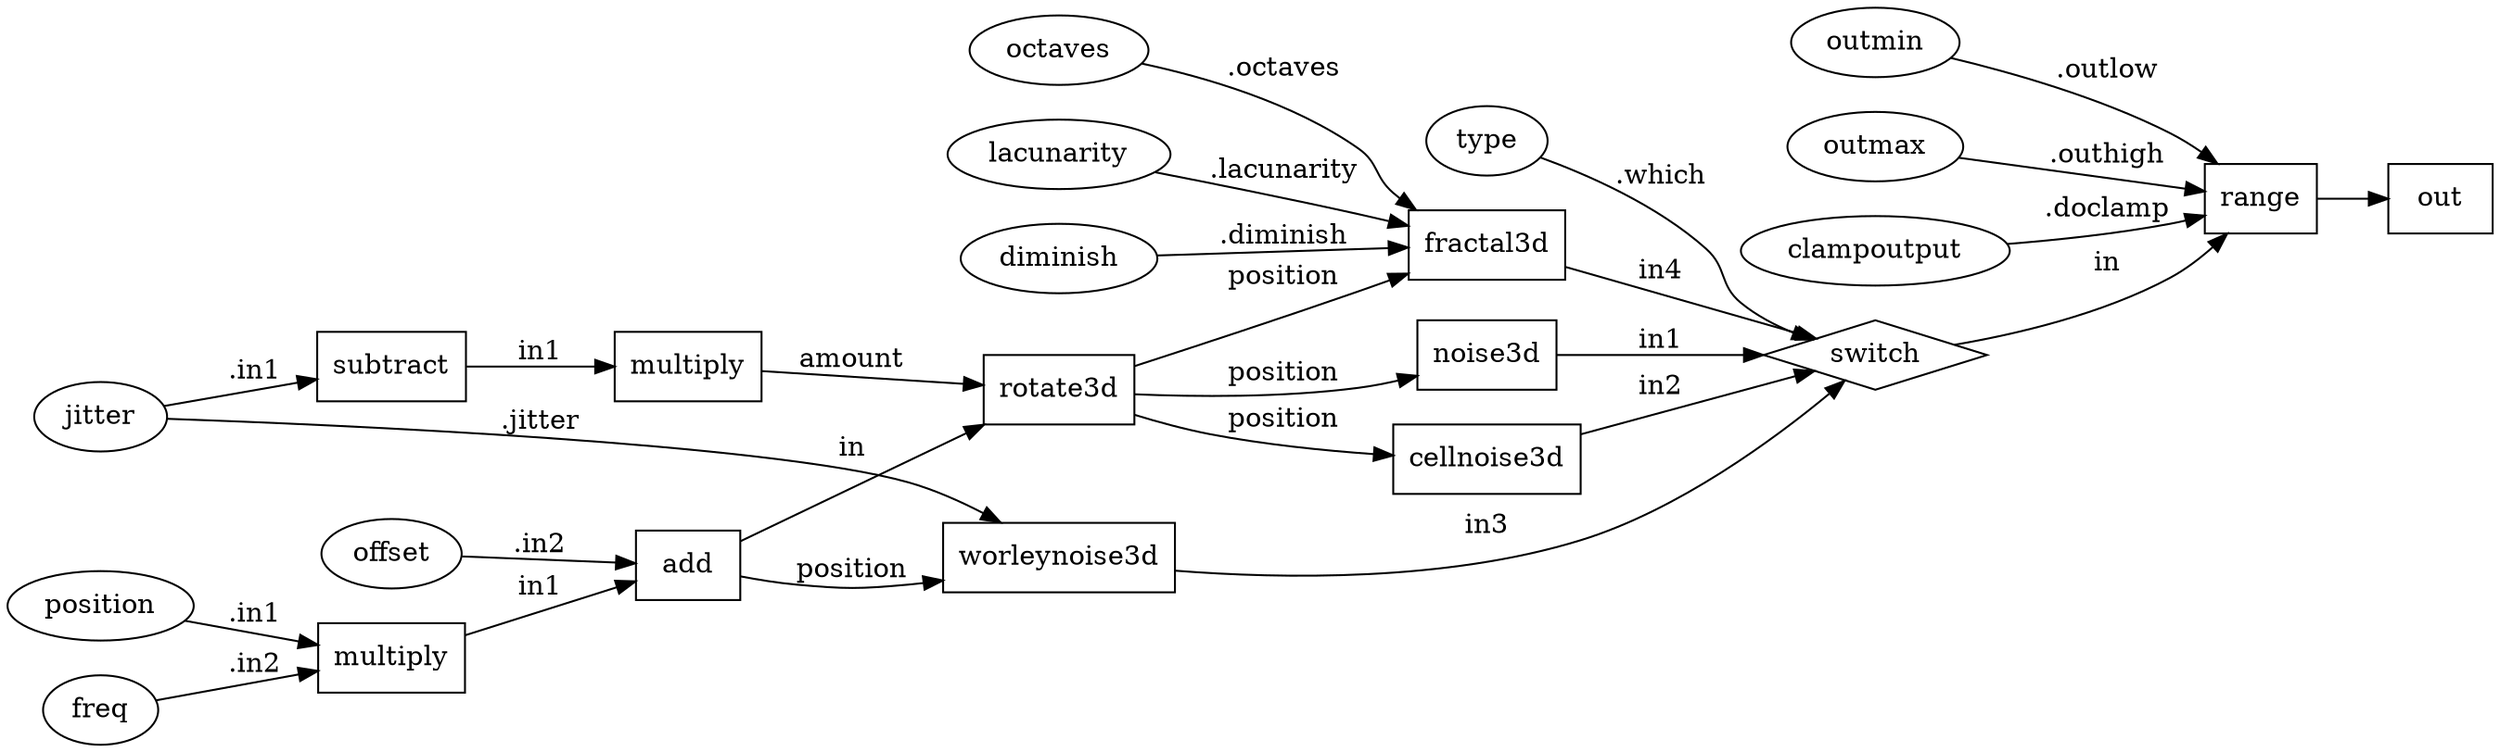digraph {
  rankdir = LR;
    NG_unifiednoise3d_float_N_range [label= "range"];
    NG_unifiednoise3d_float_N_range[shape = box];
    NG_unifiednoise3d_float_N_range ->     NG_unifiednoise3d_float_out;
    NG_unifiednoise3d_float_out [label= "out"];
    NG_unifiednoise3d_float_out[shape = box]; 
    NG_unifiednoise3d_float_outminINT [label="outmin"];
    NG_unifiednoise3d_float_outminINT [shape = ellipse];
    NG_unifiednoise3d_float_N_range [label="range"];
    NG_unifiednoise3d_float_outminINT -> NG_unifiednoise3d_float_N_range [label=".outlow"];
    NG_unifiednoise3d_float_outmaxINT [label="outmax"];
    NG_unifiednoise3d_float_outmaxINT [shape = ellipse];
    NG_unifiednoise3d_float_N_range [label="range"];
    NG_unifiednoise3d_float_outmaxINT -> NG_unifiednoise3d_float_N_range [label=".outhigh"];
    NG_unifiednoise3d_float_clampoutputINT [label="clampoutput"];
    NG_unifiednoise3d_float_clampoutputINT [shape = ellipse];
    NG_unifiednoise3d_float_N_range [label="range"];
    NG_unifiednoise3d_float_clampoutputINT -> NG_unifiednoise3d_float_N_range [label=".doclamp"];
    NG_unifiednoise3d_float_N_switch_type [label= "switch"];
    NG_unifiednoise3d_float_N_switch_type[shape = diamond];
    NG_unifiednoise3d_float_N_switch_type ->     NG_unifiednoise3d_float_N_range [label= "in"];
    NG_unifiednoise3d_float_N_range [label= "range"];
    NG_unifiednoise3d_float_N_range[shape = box]; 
    NG_unifiednoise3d_float_typeINT [label="type"];
    NG_unifiednoise3d_float_typeINT [shape = ellipse];
    NG_unifiednoise3d_float_N_switch_type [label="switch"];
    NG_unifiednoise3d_float_typeINT -> NG_unifiednoise3d_float_N_switch_type [label=".which"];
    NG_unifiednoise3d_float_N_perlin_noise3d [label= "noise3d"];
    NG_unifiednoise3d_float_N_perlin_noise3d[shape = box];
    NG_unifiednoise3d_float_N_perlin_noise3d ->     NG_unifiednoise3d_float_N_switch_type [label= "in1"];
    NG_unifiednoise3d_float_N_switch_type [label= "switch"];
    NG_unifiednoise3d_float_N_switch_type[shape = diamond]; 
    NG_unifiednoise3d_float_N_apply_cell_jitter [label= "rotate3d"];
    NG_unifiednoise3d_float_N_apply_cell_jitter[shape = box];
    NG_unifiednoise3d_float_N_apply_cell_jitter ->     NG_unifiednoise3d_float_N_perlin_noise3d [label= "position"];
    NG_unifiednoise3d_float_N_perlin_noise3d [label= "noise3d"];
    NG_unifiednoise3d_float_N_perlin_noise3d[shape = box]; 
    NG_unifiednoise3d_float_N_apply_offset [label= "add"];
    NG_unifiednoise3d_float_N_apply_offset[shape = box];
    NG_unifiednoise3d_float_N_apply_offset ->     NG_unifiednoise3d_float_N_apply_cell_jitter [label= "in"];
    NG_unifiednoise3d_float_N_apply_cell_jitter [label= "rotate3d"];
    NG_unifiednoise3d_float_N_apply_cell_jitter[shape = box]; 
    NG_unifiednoise3d_float_offsetINT [label="offset"];
    NG_unifiednoise3d_float_offsetINT [shape = ellipse];
    NG_unifiednoise3d_float_N_apply_offset [label="add"];
    NG_unifiednoise3d_float_offsetINT -> NG_unifiednoise3d_float_N_apply_offset [label=".in2"];
    NG_unifiednoise3d_float_N_apply_freq [label= "multiply"];
    NG_unifiednoise3d_float_N_apply_freq[shape = box];
    NG_unifiednoise3d_float_N_apply_freq ->     NG_unifiednoise3d_float_N_apply_offset [label= "in1"];
    NG_unifiednoise3d_float_N_apply_offset [label= "add"];
    NG_unifiednoise3d_float_N_apply_offset[shape = box]; 
    NG_unifiednoise3d_float_positionINT [label="position"];
    NG_unifiednoise3d_float_positionINT [shape = ellipse];
    NG_unifiednoise3d_float_N_apply_freq [label="multiply"];
    NG_unifiednoise3d_float_positionINT -> NG_unifiednoise3d_float_N_apply_freq [label=".in1"];
    NG_unifiednoise3d_float_freqINT [label="freq"];
    NG_unifiednoise3d_float_freqINT [shape = ellipse];
    NG_unifiednoise3d_float_N_apply_freq [label="multiply"];
    NG_unifiednoise3d_float_freqINT -> NG_unifiednoise3d_float_N_apply_freq [label=".in2"];
    NG_unifiednoise3d_float_N_cell_jitter_mult [label= "multiply"];
    NG_unifiednoise3d_float_N_cell_jitter_mult[shape = box];
    NG_unifiednoise3d_float_N_cell_jitter_mult ->     NG_unifiednoise3d_float_N_apply_cell_jitter [label= "amount"];
    NG_unifiednoise3d_float_N_apply_cell_jitter [label= "rotate3d"];
    NG_unifiednoise3d_float_N_apply_cell_jitter[shape = box]; 
    NG_unifiednoise3d_float_N_jitter_minus_one [label= "subtract"];
    NG_unifiednoise3d_float_N_jitter_minus_one[shape = box];
    NG_unifiednoise3d_float_N_jitter_minus_one ->     NG_unifiednoise3d_float_N_cell_jitter_mult [label= "in1"];
    NG_unifiednoise3d_float_N_cell_jitter_mult [label= "multiply"];
    NG_unifiednoise3d_float_N_cell_jitter_mult[shape = box]; 
    NG_unifiednoise3d_float_jitterINT [label="jitter"];
    NG_unifiednoise3d_float_jitterINT [shape = ellipse];
    NG_unifiednoise3d_float_N_jitter_minus_one [label="subtract"];
    NG_unifiednoise3d_float_jitterINT -> NG_unifiednoise3d_float_N_jitter_minus_one [label=".in1"];
    NG_unifiednoise3d_float_N_cellnoise3d [label= "cellnoise3d"];
    NG_unifiednoise3d_float_N_cellnoise3d[shape = box];
    NG_unifiednoise3d_float_N_cellnoise3d ->     NG_unifiednoise3d_float_N_switch_type [label= "in2"];
    NG_unifiednoise3d_float_N_switch_type [label= "switch"];
    NG_unifiednoise3d_float_N_switch_type[shape = diamond]; 
    NG_unifiednoise3d_float_N_apply_cell_jitter [label= "rotate3d"];
    NG_unifiednoise3d_float_N_apply_cell_jitter[shape = box];
    NG_unifiednoise3d_float_N_apply_cell_jitter ->     NG_unifiednoise3d_float_N_cellnoise3d [label= "position"];
    NG_unifiednoise3d_float_N_cellnoise3d [label= "cellnoise3d"];
    NG_unifiednoise3d_float_N_cellnoise3d[shape = box]; 
    NG_unifiednoise3d_float_N_worleynoise3d [label= "worleynoise3d"];
    NG_unifiednoise3d_float_N_worleynoise3d[shape = box];
    NG_unifiednoise3d_float_N_worleynoise3d ->     NG_unifiednoise3d_float_N_switch_type [label= "in3"];
    NG_unifiednoise3d_float_N_switch_type [label= "switch"];
    NG_unifiednoise3d_float_N_switch_type[shape = diamond]; 
    NG_unifiednoise3d_float_jitterINT [label="jitter"];
    NG_unifiednoise3d_float_jitterINT [shape = ellipse];
    NG_unifiednoise3d_float_N_worleynoise3d [label="worleynoise3d"];
    NG_unifiednoise3d_float_jitterINT -> NG_unifiednoise3d_float_N_worleynoise3d [label=".jitter"];
    NG_unifiednoise3d_float_N_apply_offset [label= "add"];
    NG_unifiednoise3d_float_N_apply_offset[shape = box];
    NG_unifiednoise3d_float_N_apply_offset ->     NG_unifiednoise3d_float_N_worleynoise3d [label= "position"];
    NG_unifiednoise3d_float_N_worleynoise3d [label= "worleynoise3d"];
    NG_unifiednoise3d_float_N_worleynoise3d[shape = box]; 
    NG_unifiednoise3d_float_N_fractal3d [label= "fractal3d"];
    NG_unifiednoise3d_float_N_fractal3d[shape = box];
    NG_unifiednoise3d_float_N_fractal3d ->     NG_unifiednoise3d_float_N_switch_type [label= "in4"];
    NG_unifiednoise3d_float_N_switch_type [label= "switch"];
    NG_unifiednoise3d_float_N_switch_type[shape = diamond]; 
    NG_unifiednoise3d_float_octavesINT [label="octaves"];
    NG_unifiednoise3d_float_octavesINT [shape = ellipse];
    NG_unifiednoise3d_float_N_fractal3d [label="fractal3d"];
    NG_unifiednoise3d_float_octavesINT -> NG_unifiednoise3d_float_N_fractal3d [label=".octaves"];
    NG_unifiednoise3d_float_lacunarityINT [label="lacunarity"];
    NG_unifiednoise3d_float_lacunarityINT [shape = ellipse];
    NG_unifiednoise3d_float_N_fractal3d [label="fractal3d"];
    NG_unifiednoise3d_float_lacunarityINT -> NG_unifiednoise3d_float_N_fractal3d [label=".lacunarity"];
    NG_unifiednoise3d_float_diminishINT [label="diminish"];
    NG_unifiednoise3d_float_diminishINT [shape = ellipse];
    NG_unifiednoise3d_float_N_fractal3d [label="fractal3d"];
    NG_unifiednoise3d_float_diminishINT -> NG_unifiednoise3d_float_N_fractal3d [label=".diminish"];
    NG_unifiednoise3d_float_N_apply_cell_jitter [label= "rotate3d"];
    NG_unifiednoise3d_float_N_apply_cell_jitter[shape = box];
    NG_unifiednoise3d_float_N_apply_cell_jitter ->     NG_unifiednoise3d_float_N_fractal3d [label= "position"];
    NG_unifiednoise3d_float_N_fractal3d [label= "fractal3d"];
    NG_unifiednoise3d_float_N_fractal3d[shape = box]; 
}
